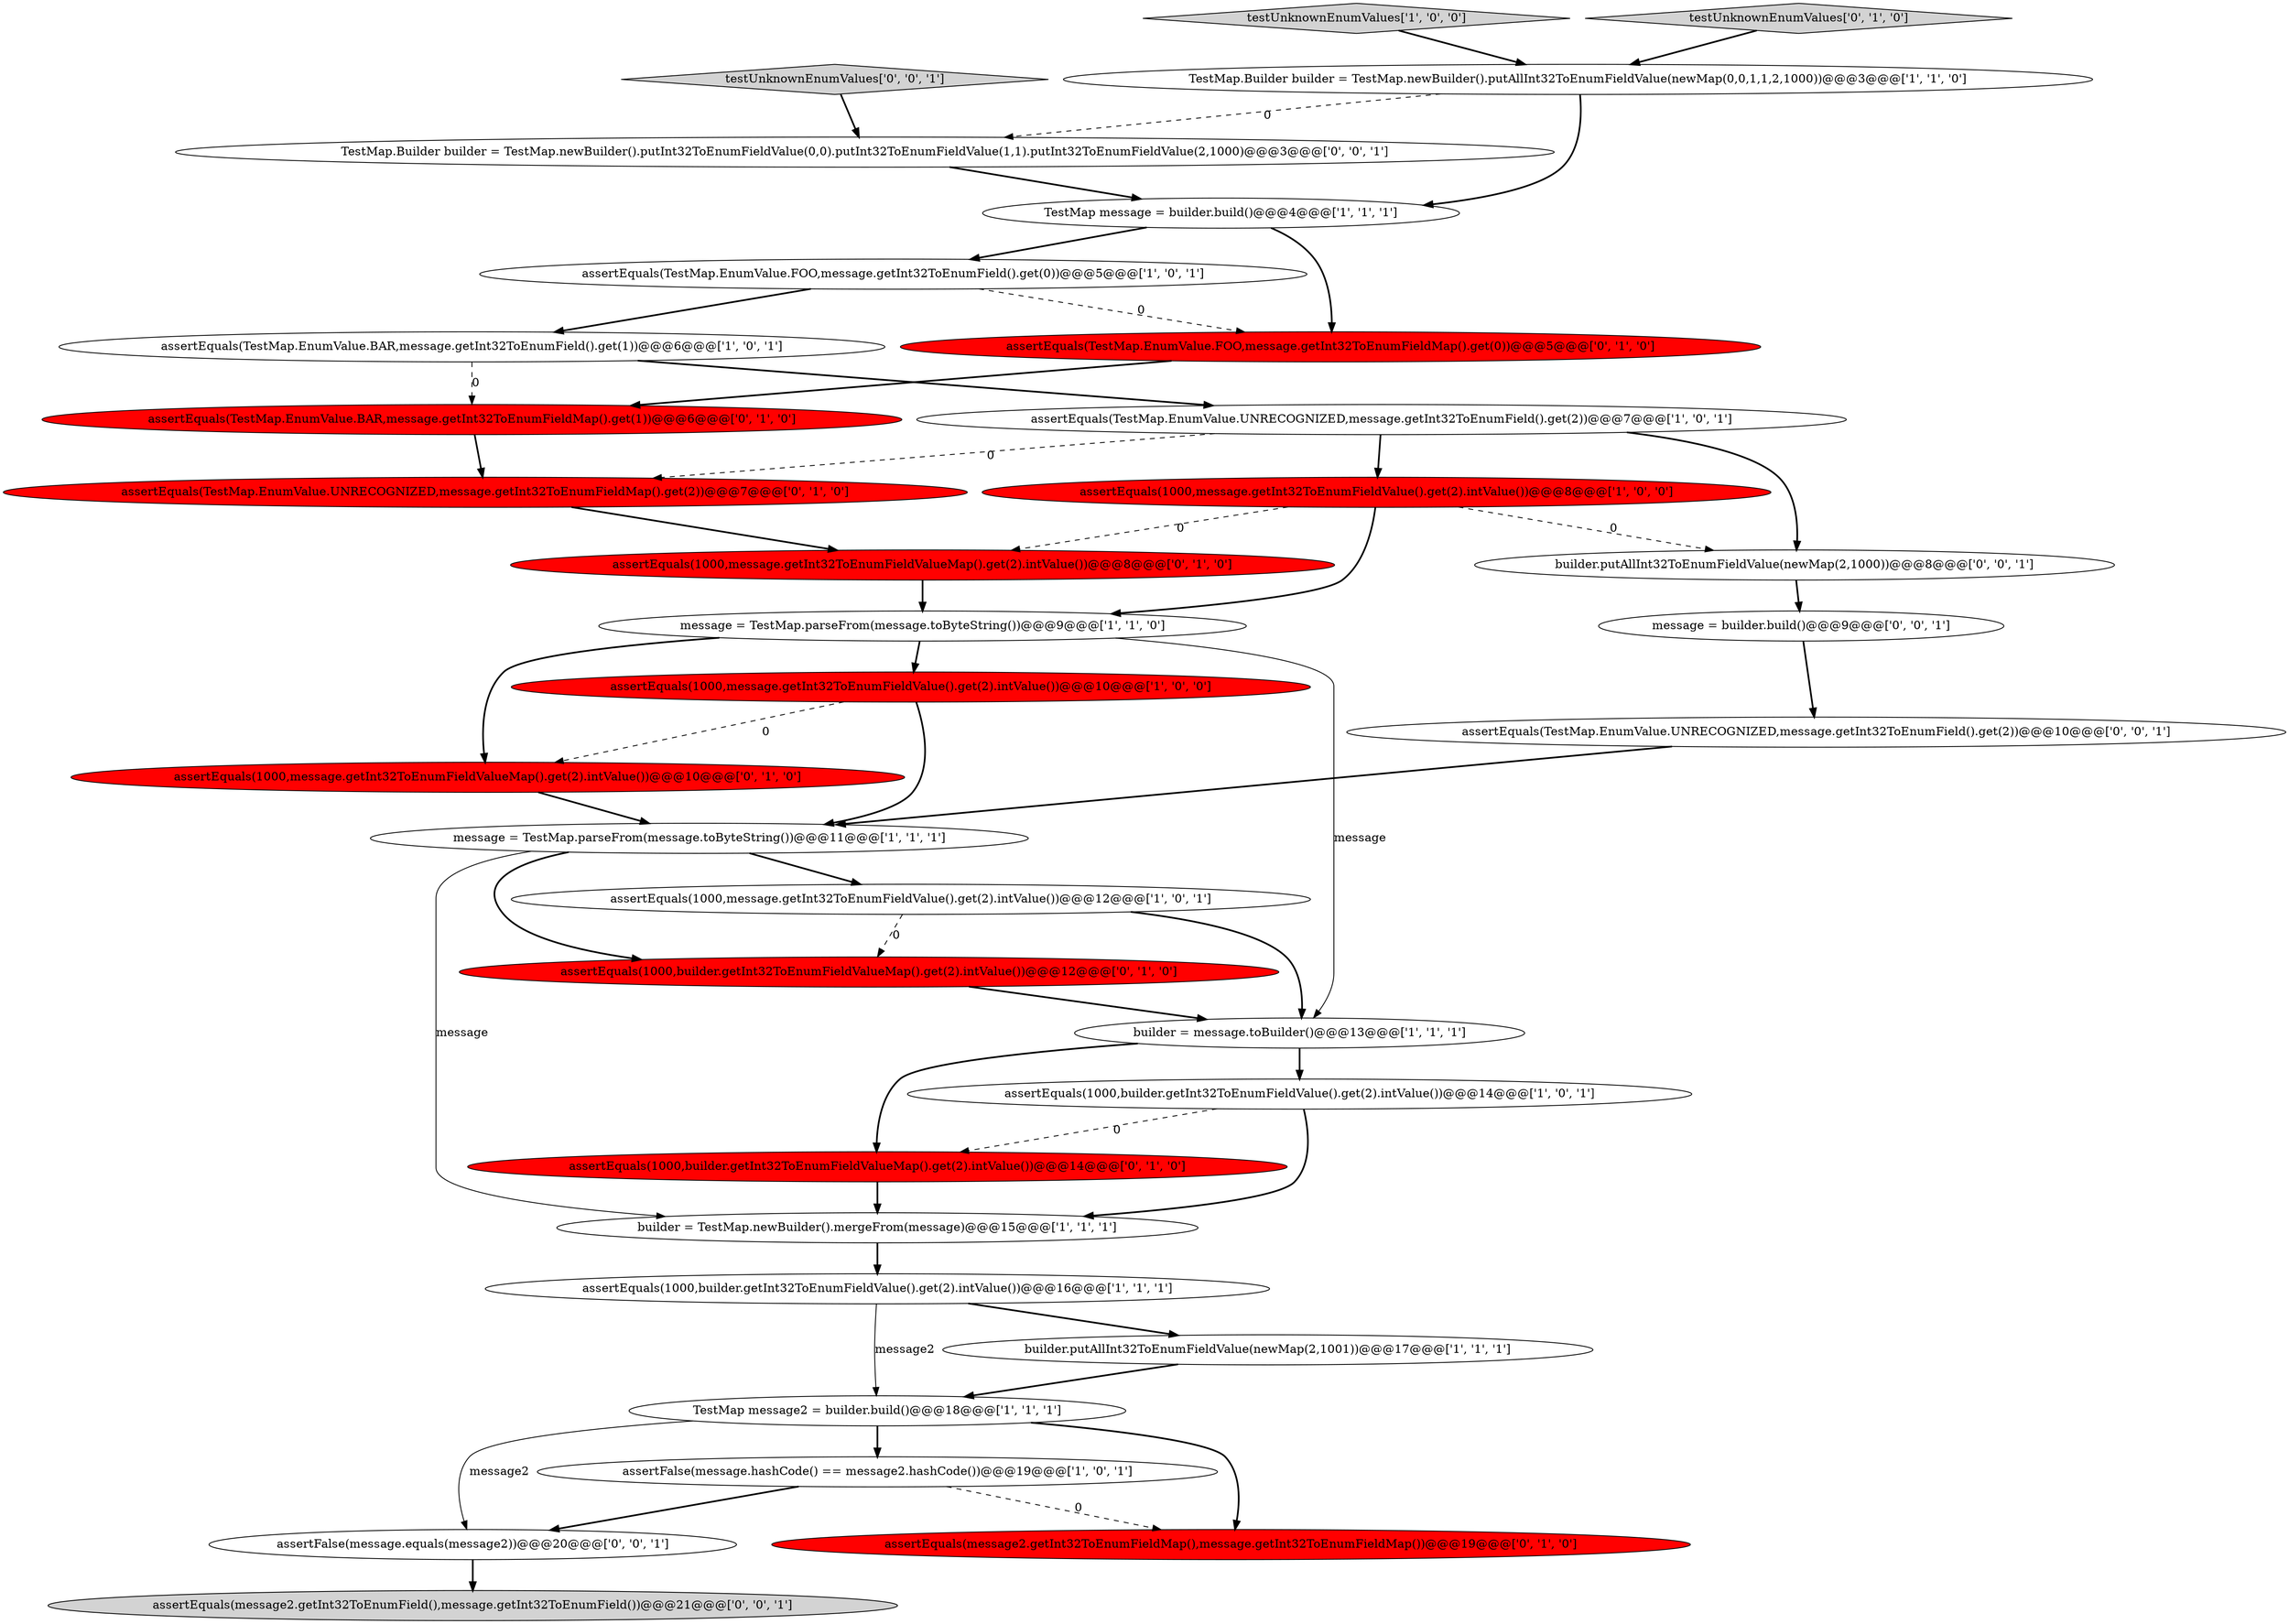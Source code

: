 digraph {
27 [style = filled, label = "builder.putAllInt32ToEnumFieldValue(newMap(2,1000))@@@8@@@['0', '0', '1']", fillcolor = white, shape = ellipse image = "AAA0AAABBB3BBB"];
18 [style = filled, label = "assertEquals(1000,message.getInt32ToEnumFieldValueMap().get(2).intValue())@@@10@@@['0', '1', '0']", fillcolor = red, shape = ellipse image = "AAA1AAABBB2BBB"];
26 [style = filled, label = "assertEquals(1000,builder.getInt32ToEnumFieldValueMap().get(2).intValue())@@@12@@@['0', '1', '0']", fillcolor = red, shape = ellipse image = "AAA1AAABBB2BBB"];
22 [style = filled, label = "assertEquals(1000,message.getInt32ToEnumFieldValueMap().get(2).intValue())@@@8@@@['0', '1', '0']", fillcolor = red, shape = ellipse image = "AAA1AAABBB2BBB"];
13 [style = filled, label = "TestMap message2 = builder.build()@@@18@@@['1', '1', '1']", fillcolor = white, shape = ellipse image = "AAA0AAABBB1BBB"];
10 [style = filled, label = "assertEquals(TestMap.EnumValue.FOO,message.getInt32ToEnumField().get(0))@@@5@@@['1', '0', '1']", fillcolor = white, shape = ellipse image = "AAA0AAABBB1BBB"];
9 [style = filled, label = "builder = message.toBuilder()@@@13@@@['1', '1', '1']", fillcolor = white, shape = ellipse image = "AAA0AAABBB1BBB"];
28 [style = filled, label = "TestMap.Builder builder = TestMap.newBuilder().putInt32ToEnumFieldValue(0,0).putInt32ToEnumFieldValue(1,1).putInt32ToEnumFieldValue(2,1000)@@@3@@@['0', '0', '1']", fillcolor = white, shape = ellipse image = "AAA0AAABBB3BBB"];
11 [style = filled, label = "builder.putAllInt32ToEnumFieldValue(newMap(2,1001))@@@17@@@['1', '1', '1']", fillcolor = white, shape = ellipse image = "AAA0AAABBB1BBB"];
14 [style = filled, label = "builder = TestMap.newBuilder().mergeFrom(message)@@@15@@@['1', '1', '1']", fillcolor = white, shape = ellipse image = "AAA0AAABBB1BBB"];
20 [style = filled, label = "assertEquals(TestMap.EnumValue.BAR,message.getInt32ToEnumFieldMap().get(1))@@@6@@@['0', '1', '0']", fillcolor = red, shape = ellipse image = "AAA1AAABBB2BBB"];
17 [style = filled, label = "assertFalse(message.hashCode() == message2.hashCode())@@@19@@@['1', '0', '1']", fillcolor = white, shape = ellipse image = "AAA0AAABBB1BBB"];
6 [style = filled, label = "TestMap message = builder.build()@@@4@@@['1', '1', '1']", fillcolor = white, shape = ellipse image = "AAA0AAABBB1BBB"];
33 [style = filled, label = "assertEquals(TestMap.EnumValue.UNRECOGNIZED,message.getInt32ToEnumField().get(2))@@@10@@@['0', '0', '1']", fillcolor = white, shape = ellipse image = "AAA0AAABBB3BBB"];
32 [style = filled, label = "testUnknownEnumValues['0', '0', '1']", fillcolor = lightgray, shape = diamond image = "AAA0AAABBB3BBB"];
19 [style = filled, label = "assertEquals(TestMap.EnumValue.FOO,message.getInt32ToEnumFieldMap().get(0))@@@5@@@['0', '1', '0']", fillcolor = red, shape = ellipse image = "AAA1AAABBB2BBB"];
4 [style = filled, label = "testUnknownEnumValues['1', '0', '0']", fillcolor = lightgray, shape = diamond image = "AAA0AAABBB1BBB"];
8 [style = filled, label = "message = TestMap.parseFrom(message.toByteString())@@@9@@@['1', '1', '0']", fillcolor = white, shape = ellipse image = "AAA0AAABBB1BBB"];
25 [style = filled, label = "testUnknownEnumValues['0', '1', '0']", fillcolor = lightgray, shape = diamond image = "AAA0AAABBB2BBB"];
29 [style = filled, label = "message = builder.build()@@@9@@@['0', '0', '1']", fillcolor = white, shape = ellipse image = "AAA0AAABBB3BBB"];
1 [style = filled, label = "TestMap.Builder builder = TestMap.newBuilder().putAllInt32ToEnumFieldValue(newMap(0,0,1,1,2,1000))@@@3@@@['1', '1', '0']", fillcolor = white, shape = ellipse image = "AAA0AAABBB1BBB"];
16 [style = filled, label = "assertEquals(TestMap.EnumValue.UNRECOGNIZED,message.getInt32ToEnumField().get(2))@@@7@@@['1', '0', '1']", fillcolor = white, shape = ellipse image = "AAA0AAABBB1BBB"];
15 [style = filled, label = "assertEquals(1000,builder.getInt32ToEnumFieldValue().get(2).intValue())@@@14@@@['1', '0', '1']", fillcolor = white, shape = ellipse image = "AAA0AAABBB1BBB"];
5 [style = filled, label = "assertEquals(1000,builder.getInt32ToEnumFieldValue().get(2).intValue())@@@16@@@['1', '1', '1']", fillcolor = white, shape = ellipse image = "AAA0AAABBB1BBB"];
30 [style = filled, label = "assertEquals(message2.getInt32ToEnumField(),message.getInt32ToEnumField())@@@21@@@['0', '0', '1']", fillcolor = lightgray, shape = ellipse image = "AAA0AAABBB3BBB"];
12 [style = filled, label = "assertEquals(1000,message.getInt32ToEnumFieldValue().get(2).intValue())@@@8@@@['1', '0', '0']", fillcolor = red, shape = ellipse image = "AAA1AAABBB1BBB"];
31 [style = filled, label = "assertFalse(message.equals(message2))@@@20@@@['0', '0', '1']", fillcolor = white, shape = ellipse image = "AAA0AAABBB3BBB"];
3 [style = filled, label = "assertEquals(1000,message.getInt32ToEnumFieldValue().get(2).intValue())@@@12@@@['1', '0', '1']", fillcolor = white, shape = ellipse image = "AAA0AAABBB1BBB"];
2 [style = filled, label = "message = TestMap.parseFrom(message.toByteString())@@@11@@@['1', '1', '1']", fillcolor = white, shape = ellipse image = "AAA0AAABBB1BBB"];
24 [style = filled, label = "assertEquals(1000,builder.getInt32ToEnumFieldValueMap().get(2).intValue())@@@14@@@['0', '1', '0']", fillcolor = red, shape = ellipse image = "AAA1AAABBB2BBB"];
7 [style = filled, label = "assertEquals(1000,message.getInt32ToEnumFieldValue().get(2).intValue())@@@10@@@['1', '0', '0']", fillcolor = red, shape = ellipse image = "AAA1AAABBB1BBB"];
0 [style = filled, label = "assertEquals(TestMap.EnumValue.BAR,message.getInt32ToEnumField().get(1))@@@6@@@['1', '0', '1']", fillcolor = white, shape = ellipse image = "AAA0AAABBB1BBB"];
21 [style = filled, label = "assertEquals(TestMap.EnumValue.UNRECOGNIZED,message.getInt32ToEnumFieldMap().get(2))@@@7@@@['0', '1', '0']", fillcolor = red, shape = ellipse image = "AAA1AAABBB2BBB"];
23 [style = filled, label = "assertEquals(message2.getInt32ToEnumFieldMap(),message.getInt32ToEnumFieldMap())@@@19@@@['0', '1', '0']", fillcolor = red, shape = ellipse image = "AAA1AAABBB2BBB"];
0->16 [style = bold, label=""];
2->14 [style = solid, label="message"];
2->26 [style = bold, label=""];
25->1 [style = bold, label=""];
28->6 [style = bold, label=""];
8->9 [style = solid, label="message"];
7->18 [style = dashed, label="0"];
16->27 [style = bold, label=""];
15->14 [style = bold, label=""];
3->26 [style = dashed, label="0"];
8->18 [style = bold, label=""];
10->19 [style = dashed, label="0"];
19->20 [style = bold, label=""];
2->3 [style = bold, label=""];
17->31 [style = bold, label=""];
15->24 [style = dashed, label="0"];
13->31 [style = solid, label="message2"];
26->9 [style = bold, label=""];
6->19 [style = bold, label=""];
18->2 [style = bold, label=""];
1->28 [style = dashed, label="0"];
0->20 [style = dashed, label="0"];
16->21 [style = dashed, label="0"];
8->7 [style = bold, label=""];
24->14 [style = bold, label=""];
20->21 [style = bold, label=""];
22->8 [style = bold, label=""];
3->9 [style = bold, label=""];
5->13 [style = solid, label="message2"];
13->17 [style = bold, label=""];
29->33 [style = bold, label=""];
1->6 [style = bold, label=""];
21->22 [style = bold, label=""];
12->8 [style = bold, label=""];
7->2 [style = bold, label=""];
9->15 [style = bold, label=""];
6->10 [style = bold, label=""];
11->13 [style = bold, label=""];
10->0 [style = bold, label=""];
31->30 [style = bold, label=""];
12->22 [style = dashed, label="0"];
12->27 [style = dashed, label="0"];
13->23 [style = bold, label=""];
5->11 [style = bold, label=""];
4->1 [style = bold, label=""];
17->23 [style = dashed, label="0"];
27->29 [style = bold, label=""];
32->28 [style = bold, label=""];
16->12 [style = bold, label=""];
9->24 [style = bold, label=""];
33->2 [style = bold, label=""];
14->5 [style = bold, label=""];
}
